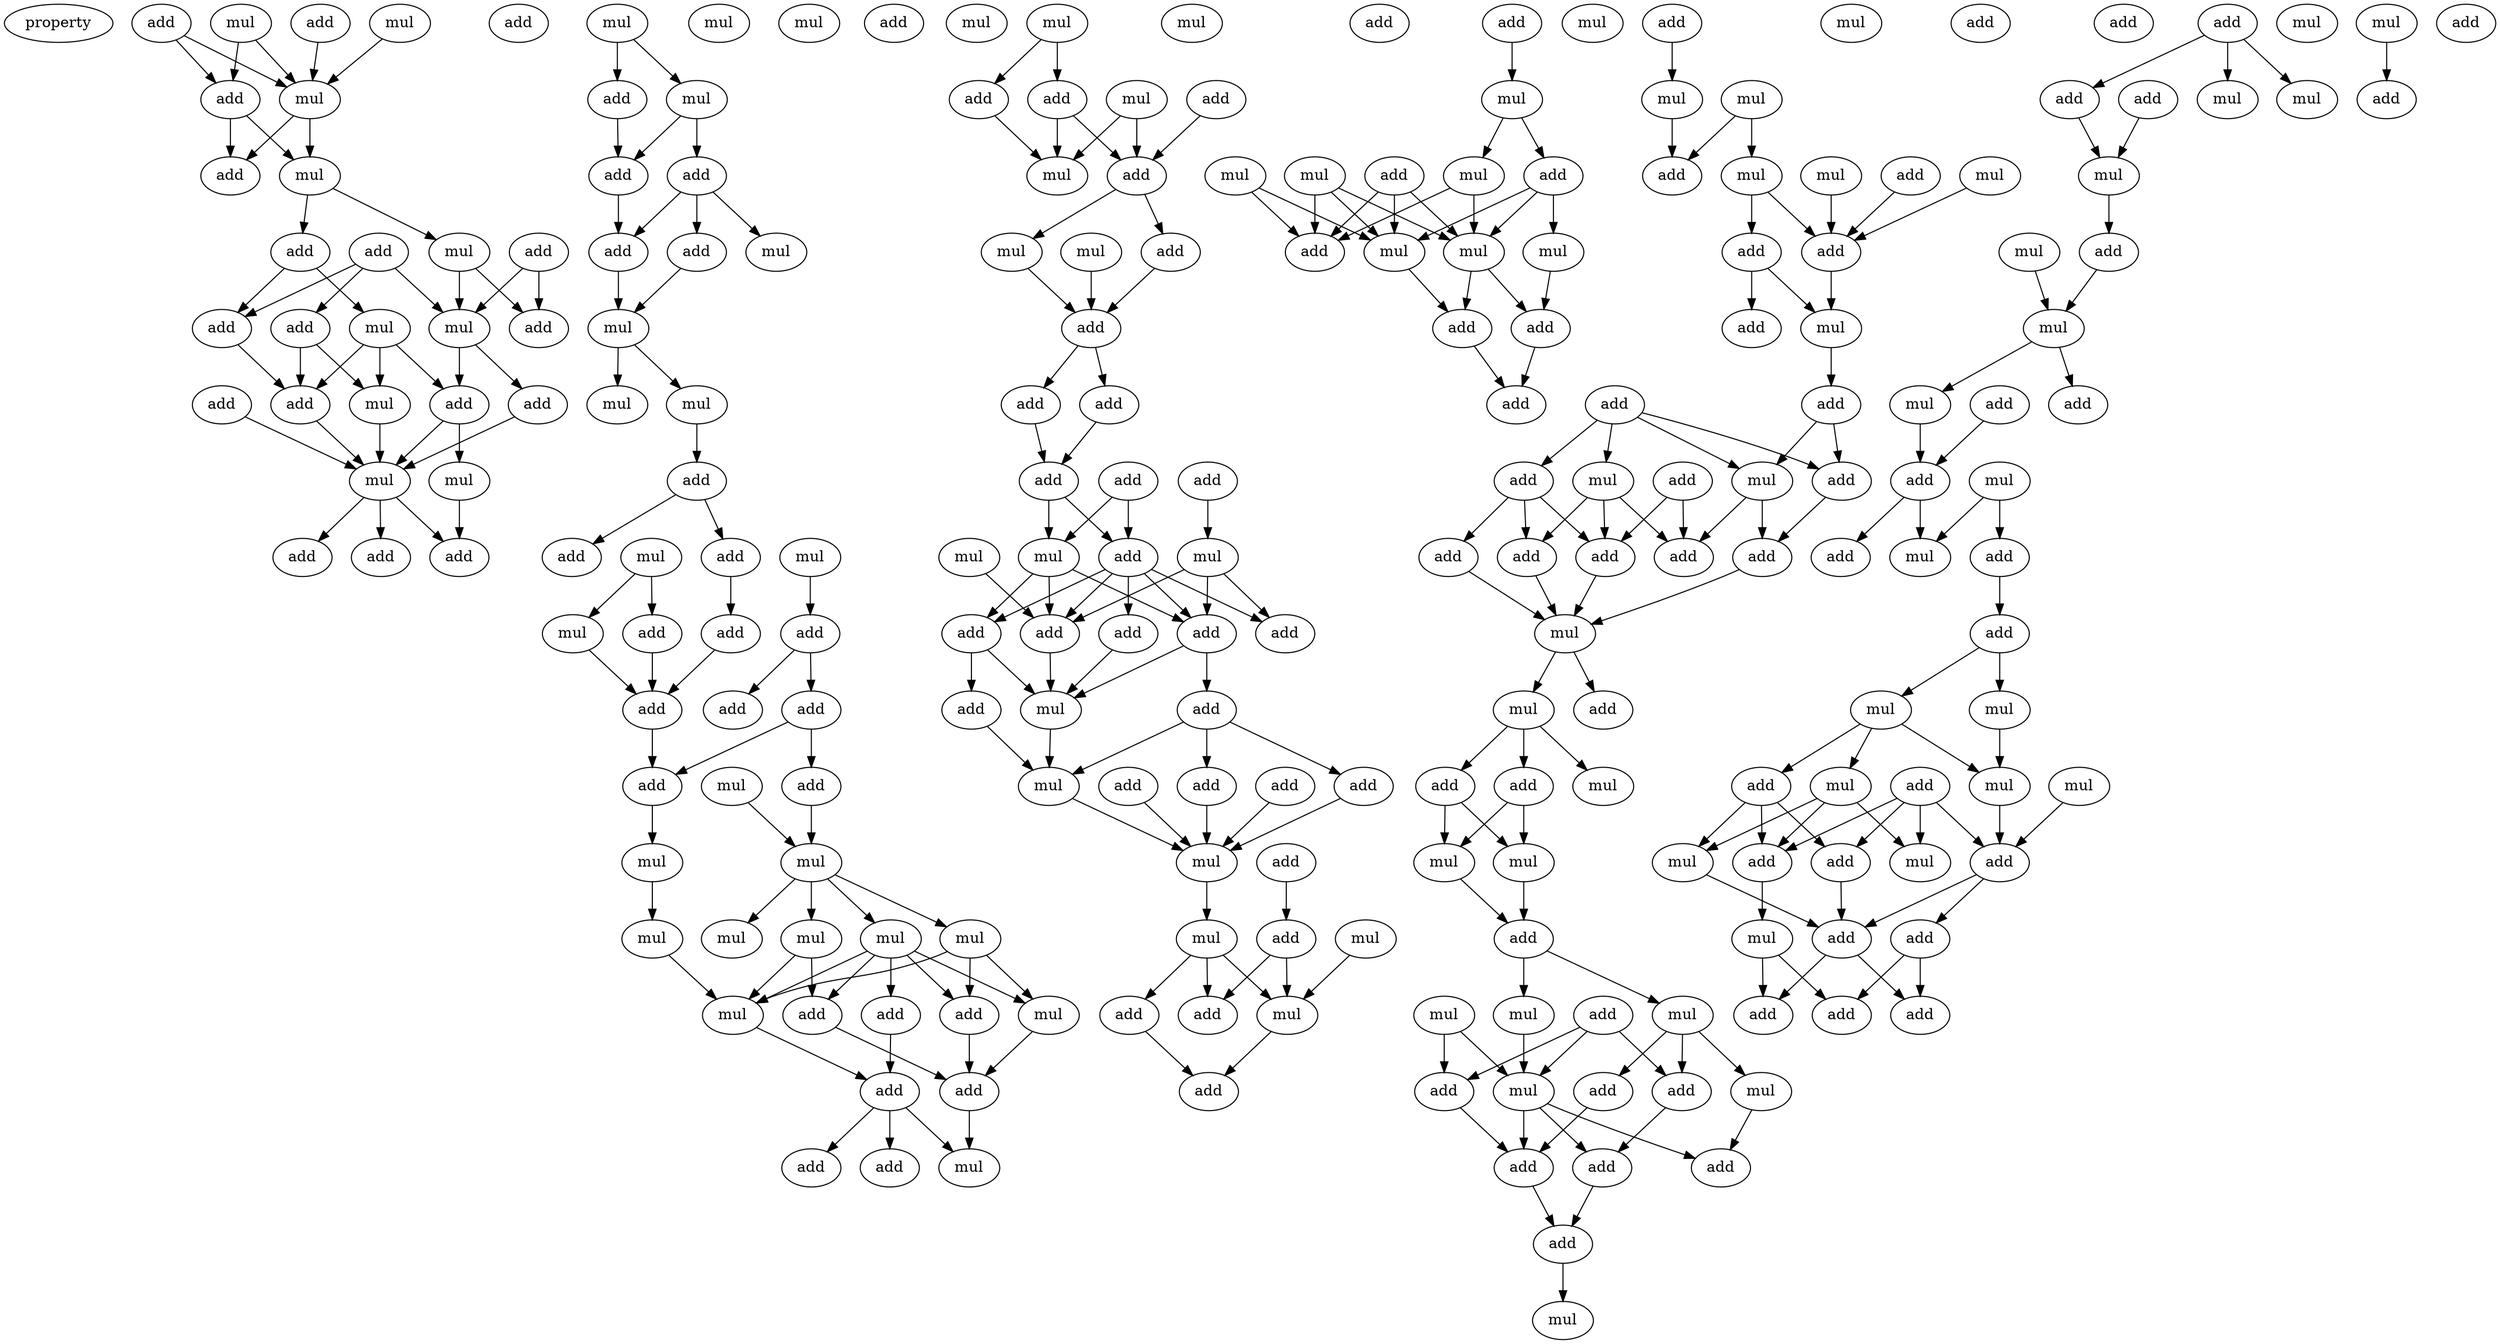 digraph {
    node [fontcolor=black]
    property [mul=2,lf=1.7]
    0 [ label = add ];
    1 [ label = mul ];
    2 [ label = add ];
    3 [ label = add ];
    4 [ label = mul ];
    5 [ label = add ];
    6 [ label = mul ];
    7 [ label = add ];
    8 [ label = mul ];
    9 [ label = add ];
    10 [ label = add ];
    11 [ label = mul ];
    12 [ label = add ];
    13 [ label = add ];
    14 [ label = mul ];
    15 [ label = add ];
    16 [ label = mul ];
    17 [ label = add ];
    18 [ label = add ];
    19 [ label = add ];
    20 [ label = add ];
    21 [ label = mul ];
    22 [ label = add ];
    23 [ label = mul ];
    24 [ label = mul ];
    25 [ label = add ];
    26 [ label = add ];
    27 [ label = add ];
    28 [ label = mul ];
    29 [ label = mul ];
    30 [ label = add ];
    31 [ label = mul ];
    32 [ label = add ];
    33 [ label = add ];
    34 [ label = mul ];
    35 [ label = mul ];
    36 [ label = add ];
    37 [ label = add ];
    38 [ label = mul ];
    39 [ label = add ];
    40 [ label = mul ];
    41 [ label = mul ];
    42 [ label = add ];
    43 [ label = add ];
    44 [ label = mul ];
    45 [ label = mul ];
    46 [ label = mul ];
    47 [ label = add ];
    48 [ label = add ];
    49 [ label = add ];
    50 [ label = add ];
    51 [ label = mul ];
    52 [ label = add ];
    53 [ label = add ];
    54 [ label = add ];
    55 [ label = add ];
    56 [ label = add ];
    57 [ label = mul ];
    58 [ label = mul ];
    59 [ label = mul ];
    60 [ label = mul ];
    61 [ label = mul ];
    62 [ label = mul ];
    63 [ label = mul ];
    64 [ label = mul ];
    65 [ label = add ];
    66 [ label = add ];
    67 [ label = mul ];
    68 [ label = mul ];
    69 [ label = add ];
    70 [ label = add ];
    71 [ label = add ];
    72 [ label = mul ];
    73 [ label = add ];
    74 [ label = add ];
    75 [ label = mul ];
    76 [ label = add ];
    77 [ label = add ];
    78 [ label = add ];
    79 [ label = mul ];
    80 [ label = add ];
    81 [ label = mul ];
    82 [ label = mul ];
    83 [ label = mul ];
    84 [ label = mul ];
    85 [ label = add ];
    86 [ label = add ];
    87 [ label = add ];
    88 [ label = add ];
    89 [ label = add ];
    90 [ label = add ];
    91 [ label = add ];
    92 [ label = add ];
    93 [ label = add ];
    94 [ label = mul ];
    95 [ label = mul ];
    96 [ label = mul ];
    97 [ label = add ];
    98 [ label = add ];
    99 [ label = add ];
    100 [ label = add ];
    101 [ label = add ];
    102 [ label = mul ];
    103 [ label = add ];
    104 [ label = add ];
    105 [ label = add ];
    106 [ label = add ];
    107 [ label = add ];
    108 [ label = add ];
    109 [ label = mul ];
    110 [ label = add ];
    111 [ label = mul ];
    112 [ label = add ];
    113 [ label = mul ];
    114 [ label = mul ];
    115 [ label = mul ];
    116 [ label = add ];
    117 [ label = add ];
    118 [ label = add ];
    119 [ label = add ];
    120 [ label = mul ];
    121 [ label = mul ];
    122 [ label = add ];
    123 [ label = mul ];
    124 [ label = mul ];
    125 [ label = mul ];
    126 [ label = add ];
    127 [ label = mul ];
    128 [ label = add ];
    129 [ label = mul ];
    130 [ label = mul ];
    131 [ label = add ];
    132 [ label = add ];
    133 [ label = add ];
    134 [ label = add ];
    135 [ label = mul ];
    136 [ label = mul ];
    137 [ label = mul ];
    138 [ label = mul ];
    139 [ label = add ];
    140 [ label = add ];
    141 [ label = mul ];
    142 [ label = add ];
    143 [ label = add ];
    144 [ label = mul ];
    145 [ label = add ];
    146 [ label = add ];
    147 [ label = add ];
    148 [ label = mul ];
    149 [ label = add ];
    150 [ label = mul ];
    151 [ label = add ];
    152 [ label = add ];
    153 [ label = add ];
    154 [ label = add ];
    155 [ label = add ];
    156 [ label = add ];
    157 [ label = add ];
    158 [ label = mul ];
    159 [ label = mul ];
    160 [ label = add ];
    161 [ label = mul ];
    162 [ label = add ];
    163 [ label = add ];
    164 [ label = mul ];
    165 [ label = mul ];
    166 [ label = mul ];
    167 [ label = add ];
    168 [ label = mul ];
    169 [ label = mul ];
    170 [ label = add ];
    171 [ label = mul ];
    172 [ label = add ];
    173 [ label = add ];
    174 [ label = mul ];
    175 [ label = add ];
    176 [ label = mul ];
    177 [ label = add ];
    178 [ label = add ];
    179 [ label = add ];
    180 [ label = add ];
    181 [ label = mul ];
    182 [ label = add ];
    183 [ label = add ];
    184 [ label = add ];
    185 [ label = add ];
    186 [ label = mul ];
    187 [ label = mul ];
    188 [ label = mul ];
    189 [ label = add ];
    190 [ label = mul ];
    191 [ label = mul ];
    192 [ label = mul ];
    193 [ label = add ];
    194 [ label = add ];
    195 [ label = add ];
    196 [ label = mul ];
    197 [ label = mul ];
    198 [ label = add ];
    199 [ label = add ];
    200 [ label = add ];
    201 [ label = mul ];
    202 [ label = add ];
    203 [ label = add ];
    204 [ label = mul ];
    205 [ label = add ];
    206 [ label = mul ];
    207 [ label = mul ];
    208 [ label = add ];
    209 [ label = add ];
    210 [ label = mul ];
    211 [ label = mul ];
    212 [ label = mul ];
    213 [ label = mul ];
    214 [ label = add ];
    215 [ label = add ];
    216 [ label = add ];
    217 [ label = mul ];
    218 [ label = add ];
    219 [ label = add ];
    220 [ label = mul ];
    221 [ label = add ];
    222 [ label = add ];
    223 [ label = add ];
    0 -> 6 [ name = 0 ];
    1 -> 6 [ name = 1 ];
    2 -> 5 [ name = 2 ];
    2 -> 6 [ name = 3 ];
    4 -> 5 [ name = 4 ];
    4 -> 6 [ name = 5 ];
    5 -> 7 [ name = 6 ];
    5 -> 8 [ name = 7 ];
    6 -> 7 [ name = 8 ];
    6 -> 8 [ name = 9 ];
    8 -> 10 [ name = 10 ];
    8 -> 11 [ name = 11 ];
    9 -> 13 [ name = 12 ];
    9 -> 15 [ name = 13 ];
    9 -> 16 [ name = 14 ];
    10 -> 14 [ name = 15 ];
    10 -> 15 [ name = 16 ];
    11 -> 16 [ name = 17 ];
    11 -> 17 [ name = 18 ];
    12 -> 16 [ name = 19 ];
    12 -> 17 [ name = 20 ];
    13 -> 19 [ name = 21 ];
    13 -> 21 [ name = 22 ];
    14 -> 19 [ name = 23 ];
    14 -> 20 [ name = 24 ];
    14 -> 21 [ name = 25 ];
    15 -> 19 [ name = 26 ];
    16 -> 18 [ name = 27 ];
    16 -> 20 [ name = 28 ];
    18 -> 23 [ name = 29 ];
    19 -> 23 [ name = 30 ];
    20 -> 23 [ name = 31 ];
    20 -> 24 [ name = 32 ];
    21 -> 23 [ name = 33 ];
    22 -> 23 [ name = 34 ];
    23 -> 25 [ name = 35 ];
    23 -> 26 [ name = 36 ];
    23 -> 27 [ name = 37 ];
    24 -> 26 [ name = 38 ];
    28 -> 30 [ name = 39 ];
    28 -> 31 [ name = 40 ];
    30 -> 33 [ name = 41 ];
    31 -> 32 [ name = 42 ];
    31 -> 33 [ name = 43 ];
    32 -> 35 [ name = 44 ];
    32 -> 36 [ name = 45 ];
    32 -> 37 [ name = 46 ];
    33 -> 37 [ name = 47 ];
    36 -> 38 [ name = 48 ];
    37 -> 38 [ name = 49 ];
    38 -> 40 [ name = 50 ];
    38 -> 41 [ name = 51 ];
    41 -> 42 [ name = 52 ];
    42 -> 43 [ name = 53 ];
    42 -> 47 [ name = 54 ];
    44 -> 50 [ name = 55 ];
    46 -> 48 [ name = 56 ];
    46 -> 51 [ name = 57 ];
    47 -> 49 [ name = 58 ];
    48 -> 52 [ name = 59 ];
    49 -> 52 [ name = 60 ];
    50 -> 53 [ name = 61 ];
    50 -> 54 [ name = 62 ];
    51 -> 52 [ name = 63 ];
    52 -> 55 [ name = 64 ];
    54 -> 55 [ name = 65 ];
    54 -> 56 [ name = 66 ];
    55 -> 58 [ name = 67 ];
    56 -> 59 [ name = 68 ];
    57 -> 59 [ name = 69 ];
    58 -> 60 [ name = 70 ];
    59 -> 61 [ name = 71 ];
    59 -> 62 [ name = 72 ];
    59 -> 63 [ name = 73 ];
    59 -> 64 [ name = 74 ];
    60 -> 67 [ name = 75 ];
    62 -> 65 [ name = 76 ];
    62 -> 67 [ name = 77 ];
    62 -> 68 [ name = 78 ];
    63 -> 65 [ name = 79 ];
    63 -> 66 [ name = 80 ];
    63 -> 67 [ name = 81 ];
    63 -> 68 [ name = 82 ];
    63 -> 69 [ name = 83 ];
    64 -> 66 [ name = 84 ];
    64 -> 67 [ name = 85 ];
    65 -> 71 [ name = 86 ];
    66 -> 71 [ name = 87 ];
    67 -> 70 [ name = 88 ];
    68 -> 71 [ name = 89 ];
    69 -> 70 [ name = 90 ];
    70 -> 72 [ name = 91 ];
    70 -> 73 [ name = 92 ];
    70 -> 74 [ name = 93 ];
    71 -> 72 [ name = 94 ];
    75 -> 76 [ name = 95 ];
    75 -> 78 [ name = 96 ];
    76 -> 81 [ name = 97 ];
    77 -> 80 [ name = 98 ];
    78 -> 80 [ name = 99 ];
    78 -> 81 [ name = 100 ];
    79 -> 80 [ name = 101 ];
    79 -> 81 [ name = 102 ];
    80 -> 83 [ name = 103 ];
    80 -> 86 [ name = 104 ];
    83 -> 87 [ name = 105 ];
    84 -> 87 [ name = 106 ];
    86 -> 87 [ name = 107 ];
    87 -> 88 [ name = 108 ];
    87 -> 89 [ name = 109 ];
    88 -> 92 [ name = 110 ];
    89 -> 92 [ name = 111 ];
    90 -> 94 [ name = 112 ];
    91 -> 93 [ name = 113 ];
    91 -> 95 [ name = 114 ];
    92 -> 93 [ name = 115 ];
    92 -> 95 [ name = 116 ];
    93 -> 97 [ name = 117 ];
    93 -> 98 [ name = 118 ];
    93 -> 99 [ name = 119 ];
    93 -> 100 [ name = 120 ];
    93 -> 101 [ name = 121 ];
    94 -> 97 [ name = 122 ];
    94 -> 99 [ name = 123 ];
    94 -> 101 [ name = 124 ];
    95 -> 97 [ name = 125 ];
    95 -> 99 [ name = 126 ];
    95 -> 100 [ name = 127 ];
    96 -> 99 [ name = 128 ];
    97 -> 102 [ name = 129 ];
    97 -> 104 [ name = 130 ];
    98 -> 102 [ name = 131 ];
    99 -> 102 [ name = 132 ];
    100 -> 102 [ name = 133 ];
    100 -> 103 [ name = 134 ];
    102 -> 109 [ name = 135 ];
    103 -> 109 [ name = 136 ];
    104 -> 105 [ name = 137 ];
    104 -> 107 [ name = 138 ];
    104 -> 109 [ name = 139 ];
    105 -> 111 [ name = 140 ];
    106 -> 111 [ name = 141 ];
    107 -> 111 [ name = 142 ];
    108 -> 111 [ name = 143 ];
    109 -> 111 [ name = 144 ];
    110 -> 112 [ name = 145 ];
    111 -> 114 [ name = 146 ];
    112 -> 115 [ name = 147 ];
    112 -> 117 [ name = 148 ];
    113 -> 115 [ name = 149 ];
    114 -> 115 [ name = 150 ];
    114 -> 116 [ name = 151 ];
    114 -> 117 [ name = 152 ];
    115 -> 118 [ name = 153 ];
    116 -> 118 [ name = 154 ];
    119 -> 120 [ name = 155 ];
    120 -> 125 [ name = 156 ];
    120 -> 126 [ name = 157 ];
    122 -> 128 [ name = 158 ];
    122 -> 129 [ name = 159 ];
    122 -> 130 [ name = 160 ];
    123 -> 128 [ name = 161 ];
    123 -> 129 [ name = 162 ];
    123 -> 130 [ name = 163 ];
    124 -> 128 [ name = 164 ];
    124 -> 129 [ name = 165 ];
    125 -> 128 [ name = 166 ];
    125 -> 130 [ name = 167 ];
    126 -> 127 [ name = 168 ];
    126 -> 129 [ name = 169 ];
    126 -> 130 [ name = 170 ];
    127 -> 132 [ name = 171 ];
    129 -> 131 [ name = 172 ];
    130 -> 131 [ name = 173 ];
    130 -> 132 [ name = 174 ];
    131 -> 133 [ name = 175 ];
    132 -> 133 [ name = 176 ];
    134 -> 135 [ name = 177 ];
    135 -> 140 [ name = 178 ];
    136 -> 138 [ name = 179 ];
    136 -> 140 [ name = 180 ];
    137 -> 143 [ name = 181 ];
    138 -> 142 [ name = 182 ];
    138 -> 143 [ name = 183 ];
    139 -> 143 [ name = 184 ];
    141 -> 143 [ name = 185 ];
    142 -> 144 [ name = 186 ];
    142 -> 145 [ name = 187 ];
    143 -> 144 [ name = 188 ];
    144 -> 146 [ name = 189 ];
    146 -> 150 [ name = 190 ];
    146 -> 152 [ name = 191 ];
    147 -> 148 [ name = 192 ];
    147 -> 150 [ name = 193 ];
    147 -> 151 [ name = 194 ];
    147 -> 152 [ name = 195 ];
    148 -> 155 [ name = 196 ];
    148 -> 156 [ name = 197 ];
    148 -> 157 [ name = 198 ];
    149 -> 155 [ name = 199 ];
    149 -> 156 [ name = 200 ];
    150 -> 153 [ name = 201 ];
    150 -> 155 [ name = 202 ];
    151 -> 154 [ name = 203 ];
    151 -> 156 [ name = 204 ];
    151 -> 157 [ name = 205 ];
    152 -> 153 [ name = 206 ];
    153 -> 158 [ name = 207 ];
    154 -> 158 [ name = 208 ];
    156 -> 158 [ name = 209 ];
    157 -> 158 [ name = 210 ];
    158 -> 159 [ name = 211 ];
    158 -> 160 [ name = 212 ];
    159 -> 162 [ name = 213 ];
    159 -> 163 [ name = 214 ];
    159 -> 164 [ name = 215 ];
    162 -> 165 [ name = 216 ];
    162 -> 166 [ name = 217 ];
    163 -> 165 [ name = 218 ];
    163 -> 166 [ name = 219 ];
    165 -> 167 [ name = 220 ];
    166 -> 167 [ name = 221 ];
    167 -> 168 [ name = 222 ];
    167 -> 171 [ name = 223 ];
    168 -> 172 [ name = 224 ];
    168 -> 174 [ name = 225 ];
    168 -> 175 [ name = 226 ];
    169 -> 173 [ name = 227 ];
    169 -> 176 [ name = 228 ];
    170 -> 172 [ name = 229 ];
    170 -> 173 [ name = 230 ];
    170 -> 176 [ name = 231 ];
    171 -> 176 [ name = 232 ];
    172 -> 179 [ name = 233 ];
    173 -> 178 [ name = 234 ];
    174 -> 177 [ name = 235 ];
    175 -> 178 [ name = 236 ];
    176 -> 177 [ name = 237 ];
    176 -> 178 [ name = 238 ];
    176 -> 179 [ name = 239 ];
    178 -> 180 [ name = 240 ];
    179 -> 180 [ name = 241 ];
    180 -> 181 [ name = 242 ];
    184 -> 185 [ name = 243 ];
    184 -> 186 [ name = 244 ];
    184 -> 188 [ name = 245 ];
    185 -> 190 [ name = 246 ];
    189 -> 190 [ name = 247 ];
    190 -> 194 [ name = 248 ];
    191 -> 196 [ name = 249 ];
    192 -> 195 [ name = 250 ];
    194 -> 196 [ name = 251 ];
    196 -> 197 [ name = 252 ];
    196 -> 198 [ name = 253 ];
    197 -> 200 [ name = 254 ];
    199 -> 200 [ name = 255 ];
    200 -> 202 [ name = 256 ];
    200 -> 204 [ name = 257 ];
    201 -> 203 [ name = 258 ];
    201 -> 204 [ name = 259 ];
    203 -> 205 [ name = 260 ];
    205 -> 206 [ name = 261 ];
    205 -> 207 [ name = 262 ];
    206 -> 208 [ name = 263 ];
    206 -> 211 [ name = 264 ];
    206 -> 212 [ name = 265 ];
    207 -> 212 [ name = 266 ];
    208 -> 213 [ name = 267 ];
    208 -> 215 [ name = 268 ];
    208 -> 216 [ name = 269 ];
    209 -> 214 [ name = 270 ];
    209 -> 215 [ name = 271 ];
    209 -> 216 [ name = 272 ];
    209 -> 217 [ name = 273 ];
    210 -> 214 [ name = 274 ];
    211 -> 213 [ name = 275 ];
    211 -> 216 [ name = 276 ];
    211 -> 217 [ name = 277 ];
    212 -> 214 [ name = 278 ];
    213 -> 218 [ name = 279 ];
    214 -> 218 [ name = 280 ];
    214 -> 219 [ name = 281 ];
    215 -> 218 [ name = 282 ];
    216 -> 220 [ name = 283 ];
    218 -> 221 [ name = 284 ];
    218 -> 222 [ name = 285 ];
    219 -> 222 [ name = 286 ];
    219 -> 223 [ name = 287 ];
    220 -> 221 [ name = 288 ];
    220 -> 223 [ name = 289 ];
}
